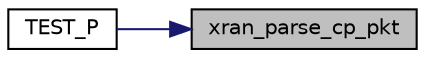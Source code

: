 digraph "xran_parse_cp_pkt"
{
 // LATEX_PDF_SIZE
  edge [fontname="Helvetica",fontsize="10",labelfontname="Helvetica",labelfontsize="10"];
  node [fontname="Helvetica",fontsize="10",shape=record];
  rankdir="RL";
  Node1 [label="xran_parse_cp_pkt",height=0.2,width=0.4,color="black", fillcolor="grey75", style="filled", fontcolor="black",tooltip="Parse a C-Plane packet (for RU emulation) Transport layer fragmentation is not supported."];
  Node1 -> Node2 [dir="back",color="midnightblue",fontsize="10",style="solid",fontname="Helvetica"];
  Node2 [label="TEST_P",height=0.2,width=0.4,color="black", fillcolor="white", style="filled",URL="$c__plane__tests_8cc.html#a11a0b914a08e5375cae792dc6db08c7a",tooltip=" "];
}
